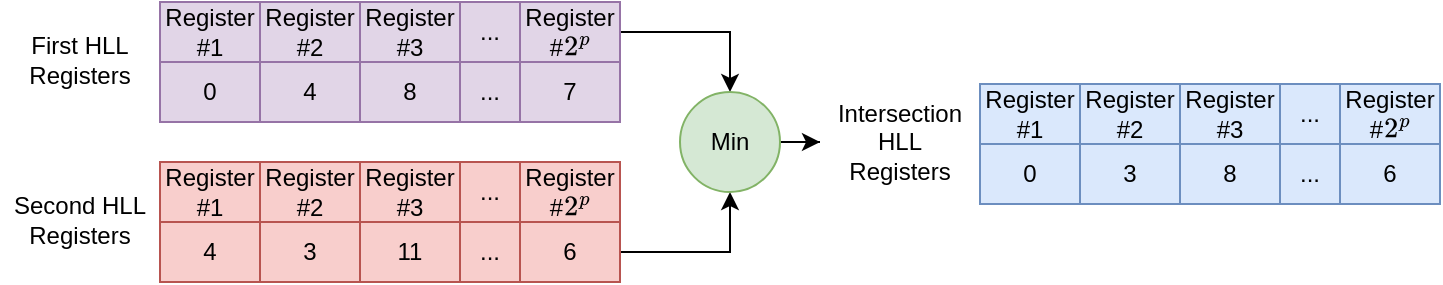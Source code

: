 <mxfile version="20.2.3" type="device"><diagram id="ihBlr5DXh2ZWOsVriG6g" name="Pagina-1"><mxGraphModel dx="1441" dy="496" grid="1" gridSize="10" guides="1" tooltips="1" connect="1" arrows="1" fold="1" page="1" pageScale="1" pageWidth="827" pageHeight="1169" math="0" shadow="0"><root><mxCell id="0"/><mxCell id="1" parent="0"/><mxCell id="QuujqGT_4kWCj_qXww7Y-1" value="Register&lt;br&gt;#1" style="rounded=0;whiteSpace=wrap;html=1;fillColor=#e1d5e7;strokeColor=#9673a6;" vertex="1" parent="1"><mxGeometry x="50" y="339" width="50" height="30" as="geometry"/></mxCell><mxCell id="QuujqGT_4kWCj_qXww7Y-2" value="Register&lt;br&gt;#2" style="rounded=0;whiteSpace=wrap;html=1;fillColor=#e1d5e7;strokeColor=#9673a6;" vertex="1" parent="1"><mxGeometry x="100" y="339" width="50" height="30" as="geometry"/></mxCell><mxCell id="QuujqGT_4kWCj_qXww7Y-3" value="Register&lt;br&gt;#3" style="rounded=0;whiteSpace=wrap;html=1;fillColor=#e1d5e7;strokeColor=#9673a6;" vertex="1" parent="1"><mxGeometry x="150" y="339" width="50" height="30" as="geometry"/></mxCell><mxCell id="QuujqGT_4kWCj_qXww7Y-4" value="..." style="rounded=0;whiteSpace=wrap;html=1;fillColor=#e1d5e7;strokeColor=#9673a6;" vertex="1" parent="1"><mxGeometry x="200" y="339" width="30" height="30" as="geometry"/></mxCell><mxCell id="QuujqGT_4kWCj_qXww7Y-52" style="edgeStyle=orthogonalEdgeStyle;rounded=0;orthogonalLoop=1;jettySize=auto;html=1;" edge="1" parent="1" source="QuujqGT_4kWCj_qXww7Y-5" target="QuujqGT_4kWCj_qXww7Y-51"><mxGeometry relative="1" as="geometry"/></mxCell><mxCell id="QuujqGT_4kWCj_qXww7Y-5" value="Register&lt;br&gt;#&lt;svg style=&quot;vertical-align: 0px;&quot; xmlns:xlink=&quot;http://www.w3.org/1999/xlink&quot; viewBox=&quot;0 -675.5 938.7 675.5&quot; role=&quot;img&quot; height=&quot;1.528ex&quot; width=&quot;2.124ex&quot; xmlns=&quot;http://www.w3.org/2000/svg&quot;&gt;&lt;defs&gt;&lt;path d=&quot;M109 429Q82 429 66 447T50 491Q50 562 103 614T235 666Q326 666 387 610T449 465Q449 422 429 383T381 315T301 241Q265 210 201 149L142 93L218 92Q375 92 385 97Q392 99 409 186V189H449V186Q448 183 436 95T421 3V0H50V19V31Q50 38 56 46T86 81Q115 113 136 137Q145 147 170 174T204 211T233 244T261 278T284 308T305 340T320 369T333 401T340 431T343 464Q343 527 309 573T212 619Q179 619 154 602T119 569T109 550Q109 549 114 549Q132 549 151 535T170 489Q170 464 154 447T109 429Z&quot; id=&quot;MJX-1-TEX-N-32&quot;&gt;&lt;/path&gt;&lt;path d=&quot;M23 287Q24 290 25 295T30 317T40 348T55 381T75 411T101 433T134 442Q209 442 230 378L240 387Q302 442 358 442Q423 442 460 395T497 281Q497 173 421 82T249 -10Q227 -10 210 -4Q199 1 187 11T168 28L161 36Q160 35 139 -51T118 -138Q118 -144 126 -145T163 -148H188Q194 -155 194 -157T191 -175Q188 -187 185 -190T172 -194Q170 -194 161 -194T127 -193T65 -192Q-5 -192 -24 -194H-32Q-39 -187 -39 -183Q-37 -156 -26 -148H-6Q28 -147 33 -136Q36 -130 94 103T155 350Q156 355 156 364Q156 405 131 405Q109 405 94 377T71 316T59 280Q57 278 43 278H29Q23 284 23 287ZM178 102Q200 26 252 26Q282 26 310 49T356 107Q374 141 392 215T411 325V331Q411 405 350 405Q339 405 328 402T306 393T286 380T269 365T254 350T243 336T235 326L232 322Q232 321 229 308T218 264T204 212Q178 106 178 102Z&quot; id=&quot;MJX-1-TEX-I-1D45D&quot;&gt;&lt;/path&gt;&lt;/defs&gt;&lt;g transform=&quot;scale(1,-1)&quot; stroke-width=&quot;0&quot; fill=&quot;currentColor&quot; stroke=&quot;currentColor&quot;&gt;&lt;g data-mml-node=&quot;math&quot;&gt;&lt;g data-mml-node=&quot;msup&quot;&gt;&lt;g data-mml-node=&quot;mn&quot;&gt;&lt;use xlink:href=&quot;#MJX-1-TEX-N-32&quot; data-c=&quot;32&quot;&gt;&lt;/use&gt;&lt;/g&gt;&lt;g transform=&quot;translate(533,363) scale(0.707)&quot; data-mml-node=&quot;mi&quot;&gt;&lt;use xlink:href=&quot;#MJX-1-TEX-I-1D45D&quot; data-c=&quot;1D45D&quot;&gt;&lt;/use&gt;&lt;/g&gt;&lt;/g&gt;&lt;/g&gt;&lt;/g&gt;&lt;/svg&gt;" style="rounded=0;whiteSpace=wrap;html=1;fillColor=#e1d5e7;strokeColor=#9673a6;" vertex="1" parent="1"><mxGeometry x="230" y="339" width="50" height="30" as="geometry"/></mxCell><mxCell id="QuujqGT_4kWCj_qXww7Y-6" value="First HLL&lt;br&gt;Registers" style="text;html=1;strokeColor=none;fillColor=none;align=center;verticalAlign=middle;whiteSpace=wrap;rounded=0;" vertex="1" parent="1"><mxGeometry x="-30" y="353" width="80" height="30" as="geometry"/></mxCell><mxCell id="QuujqGT_4kWCj_qXww7Y-20" value="0" style="rounded=0;whiteSpace=wrap;html=1;fillColor=#e1d5e7;strokeColor=#9673a6;" vertex="1" parent="1"><mxGeometry x="50" y="369" width="50" height="30" as="geometry"/></mxCell><mxCell id="QuujqGT_4kWCj_qXww7Y-21" value="4" style="rounded=0;whiteSpace=wrap;html=1;fillColor=#e1d5e7;strokeColor=#9673a6;" vertex="1" parent="1"><mxGeometry x="100" y="369" width="50" height="30" as="geometry"/></mxCell><mxCell id="QuujqGT_4kWCj_qXww7Y-23" value="8" style="rounded=0;whiteSpace=wrap;html=1;fillColor=#e1d5e7;strokeColor=#9673a6;" vertex="1" parent="1"><mxGeometry x="150" y="369" width="50" height="30" as="geometry"/></mxCell><mxCell id="QuujqGT_4kWCj_qXww7Y-24" value="..." style="rounded=0;whiteSpace=wrap;html=1;fillColor=#e1d5e7;strokeColor=#9673a6;" vertex="1" parent="1"><mxGeometry x="200" y="369" width="30" height="30" as="geometry"/></mxCell><mxCell id="QuujqGT_4kWCj_qXww7Y-25" value="7" style="rounded=0;whiteSpace=wrap;html=1;fillColor=#e1d5e7;strokeColor=#9673a6;" vertex="1" parent="1"><mxGeometry x="230" y="369" width="50" height="30" as="geometry"/></mxCell><mxCell id="QuujqGT_4kWCj_qXww7Y-27" value="Register&lt;br&gt;#1" style="rounded=0;whiteSpace=wrap;html=1;fillColor=#f8cecc;strokeColor=#b85450;" vertex="1" parent="1"><mxGeometry x="50" y="419" width="50" height="30" as="geometry"/></mxCell><mxCell id="QuujqGT_4kWCj_qXww7Y-28" value="Register&lt;br&gt;#2" style="rounded=0;whiteSpace=wrap;html=1;fillColor=#f8cecc;strokeColor=#b85450;" vertex="1" parent="1"><mxGeometry x="100" y="419" width="50" height="30" as="geometry"/></mxCell><mxCell id="QuujqGT_4kWCj_qXww7Y-29" value="Register&lt;br&gt;#3" style="rounded=0;whiteSpace=wrap;html=1;fillColor=#f8cecc;strokeColor=#b85450;" vertex="1" parent="1"><mxGeometry x="150" y="419" width="50" height="30" as="geometry"/></mxCell><mxCell id="QuujqGT_4kWCj_qXww7Y-30" value="..." style="rounded=0;whiteSpace=wrap;html=1;fillColor=#f8cecc;strokeColor=#b85450;" vertex="1" parent="1"><mxGeometry x="200" y="419" width="30" height="30" as="geometry"/></mxCell><mxCell id="QuujqGT_4kWCj_qXww7Y-31" value="Register&lt;br&gt;#&lt;svg style=&quot;vertical-align: 0px;&quot; xmlns:xlink=&quot;http://www.w3.org/1999/xlink&quot; viewBox=&quot;0 -675.5 938.7 675.5&quot; role=&quot;img&quot; height=&quot;1.528ex&quot; width=&quot;2.124ex&quot; xmlns=&quot;http://www.w3.org/2000/svg&quot;&gt;&lt;defs&gt;&lt;path d=&quot;M109 429Q82 429 66 447T50 491Q50 562 103 614T235 666Q326 666 387 610T449 465Q449 422 429 383T381 315T301 241Q265 210 201 149L142 93L218 92Q375 92 385 97Q392 99 409 186V189H449V186Q448 183 436 95T421 3V0H50V19V31Q50 38 56 46T86 81Q115 113 136 137Q145 147 170 174T204 211T233 244T261 278T284 308T305 340T320 369T333 401T340 431T343 464Q343 527 309 573T212 619Q179 619 154 602T119 569T109 550Q109 549 114 549Q132 549 151 535T170 489Q170 464 154 447T109 429Z&quot; id=&quot;MJX-1-TEX-N-32&quot;&gt;&lt;/path&gt;&lt;path d=&quot;M23 287Q24 290 25 295T30 317T40 348T55 381T75 411T101 433T134 442Q209 442 230 378L240 387Q302 442 358 442Q423 442 460 395T497 281Q497 173 421 82T249 -10Q227 -10 210 -4Q199 1 187 11T168 28L161 36Q160 35 139 -51T118 -138Q118 -144 126 -145T163 -148H188Q194 -155 194 -157T191 -175Q188 -187 185 -190T172 -194Q170 -194 161 -194T127 -193T65 -192Q-5 -192 -24 -194H-32Q-39 -187 -39 -183Q-37 -156 -26 -148H-6Q28 -147 33 -136Q36 -130 94 103T155 350Q156 355 156 364Q156 405 131 405Q109 405 94 377T71 316T59 280Q57 278 43 278H29Q23 284 23 287ZM178 102Q200 26 252 26Q282 26 310 49T356 107Q374 141 392 215T411 325V331Q411 405 350 405Q339 405 328 402T306 393T286 380T269 365T254 350T243 336T235 326L232 322Q232 321 229 308T218 264T204 212Q178 106 178 102Z&quot; id=&quot;MJX-1-TEX-I-1D45D&quot;&gt;&lt;/path&gt;&lt;/defs&gt;&lt;g transform=&quot;scale(1,-1)&quot; stroke-width=&quot;0&quot; fill=&quot;currentColor&quot; stroke=&quot;currentColor&quot;&gt;&lt;g data-mml-node=&quot;math&quot;&gt;&lt;g data-mml-node=&quot;msup&quot;&gt;&lt;g data-mml-node=&quot;mn&quot;&gt;&lt;use xlink:href=&quot;#MJX-1-TEX-N-32&quot; data-c=&quot;32&quot;&gt;&lt;/use&gt;&lt;/g&gt;&lt;g transform=&quot;translate(533,363) scale(0.707)&quot; data-mml-node=&quot;mi&quot;&gt;&lt;use xlink:href=&quot;#MJX-1-TEX-I-1D45D&quot; data-c=&quot;1D45D&quot;&gt;&lt;/use&gt;&lt;/g&gt;&lt;/g&gt;&lt;/g&gt;&lt;/g&gt;&lt;/svg&gt;" style="rounded=0;whiteSpace=wrap;html=1;fillColor=#f8cecc;strokeColor=#b85450;" vertex="1" parent="1"><mxGeometry x="230" y="419" width="50" height="30" as="geometry"/></mxCell><mxCell id="QuujqGT_4kWCj_qXww7Y-32" value="Second HLL&lt;br&gt;Registers" style="text;html=1;strokeColor=none;fillColor=none;align=center;verticalAlign=middle;whiteSpace=wrap;rounded=0;" vertex="1" parent="1"><mxGeometry x="-30" y="433" width="80" height="30" as="geometry"/></mxCell><mxCell id="QuujqGT_4kWCj_qXww7Y-33" value="4" style="rounded=0;whiteSpace=wrap;html=1;fillColor=#f8cecc;strokeColor=#b85450;" vertex="1" parent="1"><mxGeometry x="50" y="449" width="50" height="30" as="geometry"/></mxCell><mxCell id="QuujqGT_4kWCj_qXww7Y-34" value="3" style="rounded=0;whiteSpace=wrap;html=1;fillColor=#f8cecc;strokeColor=#b85450;" vertex="1" parent="1"><mxGeometry x="100" y="449" width="50" height="30" as="geometry"/></mxCell><mxCell id="QuujqGT_4kWCj_qXww7Y-35" value="11" style="rounded=0;whiteSpace=wrap;html=1;fillColor=#f8cecc;strokeColor=#b85450;" vertex="1" parent="1"><mxGeometry x="150" y="449" width="50" height="30" as="geometry"/></mxCell><mxCell id="QuujqGT_4kWCj_qXww7Y-36" value="..." style="rounded=0;whiteSpace=wrap;html=1;fillColor=#f8cecc;strokeColor=#b85450;" vertex="1" parent="1"><mxGeometry x="200" y="449" width="30" height="30" as="geometry"/></mxCell><mxCell id="QuujqGT_4kWCj_qXww7Y-53" style="edgeStyle=orthogonalEdgeStyle;rounded=0;orthogonalLoop=1;jettySize=auto;html=1;" edge="1" parent="1" source="QuujqGT_4kWCj_qXww7Y-37" target="QuujqGT_4kWCj_qXww7Y-51"><mxGeometry relative="1" as="geometry"/></mxCell><mxCell id="QuujqGT_4kWCj_qXww7Y-37" value="6" style="rounded=0;whiteSpace=wrap;html=1;fillColor=#f8cecc;strokeColor=#b85450;" vertex="1" parent="1"><mxGeometry x="230" y="449" width="50" height="30" as="geometry"/></mxCell><mxCell id="QuujqGT_4kWCj_qXww7Y-38" value="Register&lt;br&gt;#1" style="rounded=0;whiteSpace=wrap;html=1;fillColor=#dae8fc;strokeColor=#6c8ebf;" vertex="1" parent="1"><mxGeometry x="460" y="380" width="50" height="30" as="geometry"/></mxCell><mxCell id="QuujqGT_4kWCj_qXww7Y-39" value="Register&lt;br&gt;#2" style="rounded=0;whiteSpace=wrap;html=1;fillColor=#dae8fc;strokeColor=#6c8ebf;" vertex="1" parent="1"><mxGeometry x="510" y="380" width="50" height="30" as="geometry"/></mxCell><mxCell id="QuujqGT_4kWCj_qXww7Y-40" value="Register&lt;br&gt;#3" style="rounded=0;whiteSpace=wrap;html=1;fillColor=#dae8fc;strokeColor=#6c8ebf;" vertex="1" parent="1"><mxGeometry x="560" y="380" width="50" height="30" as="geometry"/></mxCell><mxCell id="QuujqGT_4kWCj_qXww7Y-41" value="..." style="rounded=0;whiteSpace=wrap;html=1;fillColor=#dae8fc;strokeColor=#6c8ebf;" vertex="1" parent="1"><mxGeometry x="610" y="380" width="30" height="30" as="geometry"/></mxCell><mxCell id="QuujqGT_4kWCj_qXww7Y-42" value="Register&lt;br&gt;#&lt;svg style=&quot;vertical-align: 0px;&quot; xmlns:xlink=&quot;http://www.w3.org/1999/xlink&quot; viewBox=&quot;0 -675.5 938.7 675.5&quot; role=&quot;img&quot; height=&quot;1.528ex&quot; width=&quot;2.124ex&quot; xmlns=&quot;http://www.w3.org/2000/svg&quot;&gt;&lt;defs&gt;&lt;path d=&quot;M109 429Q82 429 66 447T50 491Q50 562 103 614T235 666Q326 666 387 610T449 465Q449 422 429 383T381 315T301 241Q265 210 201 149L142 93L218 92Q375 92 385 97Q392 99 409 186V189H449V186Q448 183 436 95T421 3V0H50V19V31Q50 38 56 46T86 81Q115 113 136 137Q145 147 170 174T204 211T233 244T261 278T284 308T305 340T320 369T333 401T340 431T343 464Q343 527 309 573T212 619Q179 619 154 602T119 569T109 550Q109 549 114 549Q132 549 151 535T170 489Q170 464 154 447T109 429Z&quot; id=&quot;MJX-1-TEX-N-32&quot;&gt;&lt;/path&gt;&lt;path d=&quot;M23 287Q24 290 25 295T30 317T40 348T55 381T75 411T101 433T134 442Q209 442 230 378L240 387Q302 442 358 442Q423 442 460 395T497 281Q497 173 421 82T249 -10Q227 -10 210 -4Q199 1 187 11T168 28L161 36Q160 35 139 -51T118 -138Q118 -144 126 -145T163 -148H188Q194 -155 194 -157T191 -175Q188 -187 185 -190T172 -194Q170 -194 161 -194T127 -193T65 -192Q-5 -192 -24 -194H-32Q-39 -187 -39 -183Q-37 -156 -26 -148H-6Q28 -147 33 -136Q36 -130 94 103T155 350Q156 355 156 364Q156 405 131 405Q109 405 94 377T71 316T59 280Q57 278 43 278H29Q23 284 23 287ZM178 102Q200 26 252 26Q282 26 310 49T356 107Q374 141 392 215T411 325V331Q411 405 350 405Q339 405 328 402T306 393T286 380T269 365T254 350T243 336T235 326L232 322Q232 321 229 308T218 264T204 212Q178 106 178 102Z&quot; id=&quot;MJX-1-TEX-I-1D45D&quot;&gt;&lt;/path&gt;&lt;/defs&gt;&lt;g transform=&quot;scale(1,-1)&quot; stroke-width=&quot;0&quot; fill=&quot;currentColor&quot; stroke=&quot;currentColor&quot;&gt;&lt;g data-mml-node=&quot;math&quot;&gt;&lt;g data-mml-node=&quot;msup&quot;&gt;&lt;g data-mml-node=&quot;mn&quot;&gt;&lt;use xlink:href=&quot;#MJX-1-TEX-N-32&quot; data-c=&quot;32&quot;&gt;&lt;/use&gt;&lt;/g&gt;&lt;g transform=&quot;translate(533,363) scale(0.707)&quot; data-mml-node=&quot;mi&quot;&gt;&lt;use xlink:href=&quot;#MJX-1-TEX-I-1D45D&quot; data-c=&quot;1D45D&quot;&gt;&lt;/use&gt;&lt;/g&gt;&lt;/g&gt;&lt;/g&gt;&lt;/g&gt;&lt;/svg&gt;" style="rounded=0;whiteSpace=wrap;html=1;fillColor=#dae8fc;strokeColor=#6c8ebf;" vertex="1" parent="1"><mxGeometry x="640" y="380" width="50" height="30" as="geometry"/></mxCell><mxCell id="QuujqGT_4kWCj_qXww7Y-43" value="Intersection HLL&lt;br&gt;Registers" style="text;html=1;strokeColor=none;fillColor=none;align=center;verticalAlign=middle;whiteSpace=wrap;rounded=0;" vertex="1" parent="1"><mxGeometry x="380" y="394" width="80" height="30" as="geometry"/></mxCell><mxCell id="QuujqGT_4kWCj_qXww7Y-44" value="0" style="rounded=0;whiteSpace=wrap;html=1;fillColor=#dae8fc;strokeColor=#6c8ebf;" vertex="1" parent="1"><mxGeometry x="460" y="410" width="50" height="30" as="geometry"/></mxCell><mxCell id="QuujqGT_4kWCj_qXww7Y-45" value="3" style="rounded=0;whiteSpace=wrap;html=1;fillColor=#dae8fc;strokeColor=#6c8ebf;" vertex="1" parent="1"><mxGeometry x="510" y="410" width="50" height="30" as="geometry"/></mxCell><mxCell id="QuujqGT_4kWCj_qXww7Y-46" value="8" style="rounded=0;whiteSpace=wrap;html=1;fillColor=#dae8fc;strokeColor=#6c8ebf;" vertex="1" parent="1"><mxGeometry x="560" y="410" width="50" height="30" as="geometry"/></mxCell><mxCell id="QuujqGT_4kWCj_qXww7Y-47" value="..." style="rounded=0;whiteSpace=wrap;html=1;fillColor=#dae8fc;strokeColor=#6c8ebf;" vertex="1" parent="1"><mxGeometry x="610" y="410" width="30" height="30" as="geometry"/></mxCell><mxCell id="QuujqGT_4kWCj_qXww7Y-48" value="6" style="rounded=0;whiteSpace=wrap;html=1;fillColor=#dae8fc;strokeColor=#6c8ebf;" vertex="1" parent="1"><mxGeometry x="640" y="410" width="50" height="30" as="geometry"/></mxCell><mxCell id="QuujqGT_4kWCj_qXww7Y-54" style="edgeStyle=orthogonalEdgeStyle;rounded=0;orthogonalLoop=1;jettySize=auto;html=1;" edge="1" parent="1" source="QuujqGT_4kWCj_qXww7Y-51" target="QuujqGT_4kWCj_qXww7Y-43"><mxGeometry relative="1" as="geometry"/></mxCell><mxCell id="QuujqGT_4kWCj_qXww7Y-51" value="Min" style="ellipse;whiteSpace=wrap;html=1;aspect=fixed;fillColor=#d5e8d4;strokeColor=#82b366;" vertex="1" parent="1"><mxGeometry x="310" y="384" width="50" height="50" as="geometry"/></mxCell></root></mxGraphModel></diagram></mxfile>